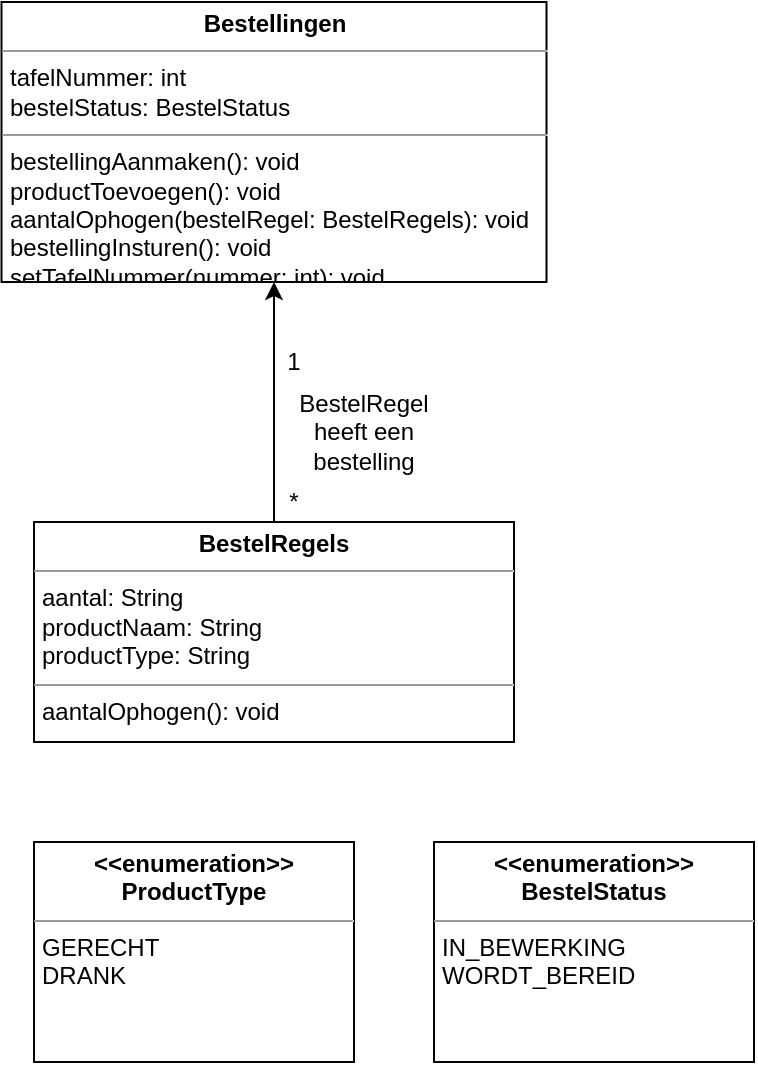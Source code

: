 <mxfile version="15.7.3" type="device" pages="2"><diagram id="Dpo0BysFUHlEDQWHIDRA" name="totaal"><mxGraphModel dx="1104" dy="765" grid="1" gridSize="10" guides="1" tooltips="1" connect="1" arrows="1" fold="1" page="1" pageScale="1" pageWidth="850" pageHeight="1100" math="0" shadow="0"><root><mxCell id="0"/><mxCell id="1" parent="0"/><mxCell id="IkjdwQ0jgz-UDCxyoxdT-1" style="edgeStyle=orthogonalEdgeStyle;rounded=0;orthogonalLoop=1;jettySize=auto;html=1;exitX=0.5;exitY=0;exitDx=0;exitDy=0;entryX=0.5;entryY=1;entryDx=0;entryDy=0;endArrow=classic;endFill=1;" parent="1" source="IkjdwQ0jgz-UDCxyoxdT-3" target="IkjdwQ0jgz-UDCxyoxdT-2" edge="1"><mxGeometry relative="1" as="geometry"/></mxCell><mxCell id="IkjdwQ0jgz-UDCxyoxdT-2" value="&lt;p style=&quot;margin: 0px ; margin-top: 4px ; text-align: center&quot;&gt;&lt;b&gt;Bestellingen&lt;/b&gt;&lt;/p&gt;&lt;hr size=&quot;1&quot;&gt;&lt;p style=&quot;margin: 0px ; margin-left: 4px&quot;&gt;tafelNummer: int&lt;/p&gt;&lt;p style=&quot;margin: 0px ; margin-left: 4px&quot;&gt;bestelStatus: BestelStatus&lt;/p&gt;&lt;hr size=&quot;1&quot;&gt;&lt;p style=&quot;margin: 0px ; margin-left: 4px&quot;&gt;bestellingAanmaken(): void&lt;/p&gt;&lt;p style=&quot;margin: 0px ; margin-left: 4px&quot;&gt;productToevoegen(): void&lt;br&gt;&lt;/p&gt;&lt;p style=&quot;margin: 0px ; margin-left: 4px&quot;&gt;aantalOphogen(bestelRegel: BestelRegels&lt;span&gt;): void&lt;/span&gt;&lt;/p&gt;&lt;p style=&quot;margin: 0px ; margin-left: 4px&quot;&gt;bestellingInsturen(): void&lt;/p&gt;&lt;p style=&quot;margin: 0px ; margin-left: 4px&quot;&gt;setTafelNummer(nummer: int): void&lt;br&gt;&lt;/p&gt;" style="verticalAlign=top;align=left;overflow=fill;fontSize=12;fontFamily=Helvetica;html=1;" parent="1" vertex="1"><mxGeometry x="143.75" y="100" width="272.5" height="140" as="geometry"/></mxCell><mxCell id="IkjdwQ0jgz-UDCxyoxdT-3" value="&lt;p style=&quot;margin: 0px ; margin-top: 4px ; text-align: center&quot;&gt;&lt;b&gt;BestelRegels&lt;/b&gt;&lt;/p&gt;&lt;hr size=&quot;1&quot;&gt;&lt;p style=&quot;margin: 0px ; margin-left: 4px&quot;&gt;aantal: String&lt;/p&gt;&lt;p style=&quot;margin: 0px ; margin-left: 4px&quot;&gt;productNaam: String&lt;br&gt;&lt;/p&gt;&lt;p style=&quot;margin: 0px ; margin-left: 4px&quot;&gt;productType: String&lt;br&gt;&lt;/p&gt;&lt;hr size=&quot;1&quot;&gt;&lt;p style=&quot;margin: 0px ; margin-left: 4px&quot;&gt;aantalOphogen(): void&lt;/p&gt;" style="verticalAlign=top;align=left;overflow=fill;fontSize=12;fontFamily=Helvetica;html=1;" parent="1" vertex="1"><mxGeometry x="160" y="360" width="240" height="110" as="geometry"/></mxCell><mxCell id="IkjdwQ0jgz-UDCxyoxdT-4" value="&lt;p style=&quot;margin: 0px ; margin-top: 4px ; text-align: center&quot;&gt;&lt;b&gt;&amp;lt;&amp;lt;enumeration&amp;gt;&amp;gt;&lt;br&gt;ProductType&lt;/b&gt;&lt;/p&gt;&lt;hr size=&quot;1&quot;&gt;&lt;p style=&quot;margin: 0px ; margin-left: 4px&quot;&gt;GERECHT&lt;/p&gt;&lt;p style=&quot;margin: 0px ; margin-left: 4px&quot;&gt;&lt;/p&gt;&lt;p style=&quot;margin: 0px ; margin-left: 4px&quot;&gt;DRANK&lt;/p&gt;" style="verticalAlign=top;align=left;overflow=fill;fontSize=12;fontFamily=Helvetica;html=1;" parent="1" vertex="1"><mxGeometry x="160" y="520" width="160" height="110" as="geometry"/></mxCell><mxCell id="IkjdwQ0jgz-UDCxyoxdT-5" value="1" style="text;html=1;strokeColor=none;fillColor=none;align=center;verticalAlign=middle;whiteSpace=wrap;rounded=0;" parent="1" vertex="1"><mxGeometry x="280" y="270" width="20" height="20" as="geometry"/></mxCell><mxCell id="IkjdwQ0jgz-UDCxyoxdT-6" value="*" style="text;html=1;strokeColor=none;fillColor=none;align=center;verticalAlign=middle;whiteSpace=wrap;rounded=0;" parent="1" vertex="1"><mxGeometry x="280" y="340" width="20" height="20" as="geometry"/></mxCell><mxCell id="IkjdwQ0jgz-UDCxyoxdT-7" value="BestelRegel heeft een bestelling" style="text;html=1;strokeColor=none;fillColor=none;align=center;verticalAlign=middle;whiteSpace=wrap;rounded=0;" parent="1" vertex="1"><mxGeometry x="280" y="300" width="90" height="30" as="geometry"/></mxCell><mxCell id="IkjdwQ0jgz-UDCxyoxdT-8" value="&lt;p style=&quot;margin: 0px ; margin-top: 4px ; text-align: center&quot;&gt;&lt;b&gt;&amp;lt;&amp;lt;enumeration&amp;gt;&amp;gt;&lt;br&gt;BestelStatus&lt;/b&gt;&lt;/p&gt;&lt;hr size=&quot;1&quot;&gt;&lt;p style=&quot;margin: 0px ; margin-left: 4px&quot;&gt;IN_BEWERKING&lt;/p&gt;&lt;p style=&quot;margin: 0px ; margin-left: 4px&quot;&gt;&lt;/p&gt;&lt;p style=&quot;margin: 0px ; margin-left: 4px&quot;&gt;WORDT_BEREID&lt;/p&gt;" style="verticalAlign=top;align=left;overflow=fill;fontSize=12;fontFamily=Helvetica;html=1;" parent="1" vertex="1"><mxGeometry x="360" y="520" width="160" height="110" as="geometry"/></mxCell></root></mxGraphModel></diagram><diagram id="_OhDhJvMiqDlJTYeARO4" name="kelner-bestelling-invoeren"><mxGraphModel dx="1104" dy="765" grid="1" gridSize="10" guides="1" tooltips="1" connect="1" arrows="1" fold="1" page="1" pageScale="1" pageWidth="850" pageHeight="1100" math="0" shadow="0"><root><mxCell id="Jpm0mXm6zDhSqyEsa4zT-0"/><mxCell id="Jpm0mXm6zDhSqyEsa4zT-1" parent="Jpm0mXm6zDhSqyEsa4zT-0"/><mxCell id="h16L9WbZVZy1Nn2uuAMm-0" style="edgeStyle=orthogonalEdgeStyle;rounded=0;orthogonalLoop=1;jettySize=auto;html=1;exitX=0.5;exitY=0;exitDx=0;exitDy=0;entryX=0.5;entryY=1;entryDx=0;entryDy=0;endArrow=classic;endFill=1;" edge="1" parent="Jpm0mXm6zDhSqyEsa4zT-1" source="h16L9WbZVZy1Nn2uuAMm-2" target="h16L9WbZVZy1Nn2uuAMm-1"><mxGeometry relative="1" as="geometry"/></mxCell><mxCell id="h16L9WbZVZy1Nn2uuAMm-1" value="&lt;p style=&quot;margin: 0px ; margin-top: 4px ; text-align: center&quot;&gt;&lt;b&gt;Bestellingen&lt;/b&gt;&lt;/p&gt;&lt;hr size=&quot;1&quot;&gt;&lt;p style=&quot;margin: 0px ; margin-left: 4px&quot;&gt;tafelNummer: int&lt;/p&gt;&lt;p style=&quot;margin: 0px ; margin-left: 4px&quot;&gt;bestelStatus: BestelStatus&lt;/p&gt;&lt;hr size=&quot;1&quot;&gt;&lt;p style=&quot;margin: 0px ; margin-left: 4px&quot;&gt;bestellingAanmaken(tafelNummer: int): void&lt;/p&gt;&lt;p style=&quot;margin: 0px ; margin-left: 4px&quot;&gt;productToevoegen(): void&lt;br&gt;&lt;/p&gt;&lt;p style=&quot;margin: 0px ; margin-left: 4px&quot;&gt;aantalOphogen(bestelRegel: BestelRegels&lt;span&gt;): void&lt;/span&gt;&lt;/p&gt;&lt;p style=&quot;margin: 0px ; margin-left: 4px&quot;&gt;bestellingInsturen(): void&lt;/p&gt;" style="verticalAlign=top;align=left;overflow=fill;fontSize=12;fontFamily=Helvetica;html=1;" vertex="1" parent="Jpm0mXm6zDhSqyEsa4zT-1"><mxGeometry x="153.75" y="140" width="272.5" height="130" as="geometry"/></mxCell><mxCell id="h16L9WbZVZy1Nn2uuAMm-2" value="&lt;p style=&quot;margin: 0px ; margin-top: 4px ; text-align: center&quot;&gt;&lt;b&gt;BestelRegels&lt;/b&gt;&lt;/p&gt;&lt;hr size=&quot;1&quot;&gt;&lt;p style=&quot;margin: 0px ; margin-left: 4px&quot;&gt;aantal: String&lt;/p&gt;&lt;p style=&quot;margin: 0px ; margin-left: 4px&quot;&gt;productNaam: String&lt;br&gt;&lt;/p&gt;&lt;p style=&quot;margin: 0px ; margin-left: 4px&quot;&gt;productType: String&lt;br&gt;&lt;/p&gt;&lt;hr size=&quot;1&quot;&gt;&lt;p style=&quot;margin: 0px ; margin-left: 4px&quot;&gt;aantalOphogen(): void&lt;/p&gt;" style="verticalAlign=top;align=left;overflow=fill;fontSize=12;fontFamily=Helvetica;html=1;" vertex="1" parent="Jpm0mXm6zDhSqyEsa4zT-1"><mxGeometry x="170" y="370" width="240" height="110" as="geometry"/></mxCell><mxCell id="h16L9WbZVZy1Nn2uuAMm-3" value="&lt;p style=&quot;margin: 0px ; margin-top: 4px ; text-align: center&quot;&gt;&lt;b&gt;&amp;lt;&amp;lt;enumeration&amp;gt;&amp;gt;&lt;br&gt;ProductType&lt;/b&gt;&lt;/p&gt;&lt;hr size=&quot;1&quot;&gt;&lt;p style=&quot;margin: 0px ; margin-left: 4px&quot;&gt;GERECHT&lt;/p&gt;&lt;p style=&quot;margin: 0px ; margin-left: 4px&quot;&gt;&lt;/p&gt;&lt;p style=&quot;margin: 0px ; margin-left: 4px&quot;&gt;DRANK&lt;/p&gt;" style="verticalAlign=top;align=left;overflow=fill;fontSize=12;fontFamily=Helvetica;html=1;" vertex="1" parent="Jpm0mXm6zDhSqyEsa4zT-1"><mxGeometry x="170" y="530" width="160" height="110" as="geometry"/></mxCell><mxCell id="h16L9WbZVZy1Nn2uuAMm-4" value="1" style="text;html=1;strokeColor=none;fillColor=none;align=center;verticalAlign=middle;whiteSpace=wrap;rounded=0;" vertex="1" parent="Jpm0mXm6zDhSqyEsa4zT-1"><mxGeometry x="290" y="280" width="20" height="20" as="geometry"/></mxCell><mxCell id="h16L9WbZVZy1Nn2uuAMm-5" value="*" style="text;html=1;strokeColor=none;fillColor=none;align=center;verticalAlign=middle;whiteSpace=wrap;rounded=0;" vertex="1" parent="Jpm0mXm6zDhSqyEsa4zT-1"><mxGeometry x="290" y="350" width="20" height="20" as="geometry"/></mxCell><mxCell id="h16L9WbZVZy1Nn2uuAMm-6" value="BestelRegel heeft een bestelling" style="text;html=1;strokeColor=none;fillColor=none;align=center;verticalAlign=middle;whiteSpace=wrap;rounded=0;" vertex="1" parent="Jpm0mXm6zDhSqyEsa4zT-1"><mxGeometry x="290" y="310" width="90" height="30" as="geometry"/></mxCell><mxCell id="h16L9WbZVZy1Nn2uuAMm-7" value="&lt;p style=&quot;margin: 0px ; margin-top: 4px ; text-align: center&quot;&gt;&lt;b&gt;&amp;lt;&amp;lt;enumeration&amp;gt;&amp;gt;&lt;br&gt;BestelStatus&lt;/b&gt;&lt;/p&gt;&lt;hr size=&quot;1&quot;&gt;&lt;p style=&quot;margin: 0px ; margin-left: 4px&quot;&gt;IN_BEWERKING&lt;/p&gt;&lt;p style=&quot;margin: 0px ; margin-left: 4px&quot;&gt;&lt;/p&gt;&lt;p style=&quot;margin: 0px ; margin-left: 4px&quot;&gt;WORDT_BEREID&lt;/p&gt;" style="verticalAlign=top;align=left;overflow=fill;fontSize=12;fontFamily=Helvetica;html=1;" vertex="1" parent="Jpm0mXm6zDhSqyEsa4zT-1"><mxGeometry x="370" y="530" width="160" height="110" as="geometry"/></mxCell></root></mxGraphModel></diagram></mxfile>